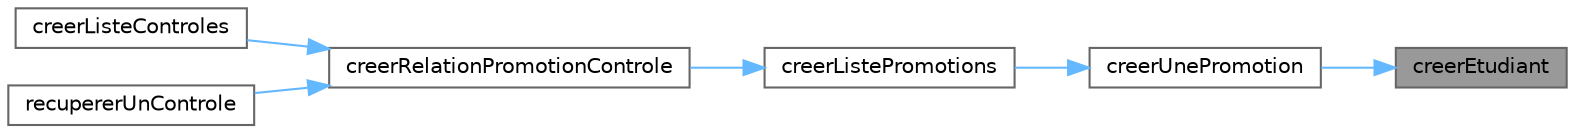 digraph "creerEtudiant"
{
 // LATEX_PDF_SIZE
  bgcolor="transparent";
  edge [fontname=Helvetica,fontsize=10,labelfontname=Helvetica,labelfontsize=10];
  node [fontname=Helvetica,fontsize=10,shape=box,height=0.2,width=0.4];
  rankdir="RL";
  Node1 [label="creerEtudiant",height=0.2,width=0.4,color="gray40", fillcolor="grey60", style="filled", fontcolor="black",tooltip="Créer un étudiant grâce à une ligne du CSV traité"];
  Node1 -> Node2 [dir="back",color="steelblue1",style="solid"];
  Node2 [label="creerUnePromotion",height=0.2,width=0.4,color="grey40", fillcolor="white", style="filled",URL="$creer_liste_promotions_8php.html#a1f57774be55816c3c2d993244c8d1dd4",tooltip="Fonction permettant de créer une promotion à partir de son nom."];
  Node2 -> Node3 [dir="back",color="steelblue1",style="solid"];
  Node3 [label="creerListePromotions",height=0.2,width=0.4,color="grey40", fillcolor="white", style="filled",URL="$creer_liste_promotions_8php.html#a3393f2f77a34c196e3410ba4be5f08f7",tooltip="Fonction permettant d'obtenir la liste de toutes les Promotion."];
  Node3 -> Node4 [dir="back",color="steelblue1",style="solid"];
  Node4 [label="creerRelationPromotionControle",height=0.2,width=0.4,color="grey40", fillcolor="white", style="filled",URL="$creer_liste_controles_8php.html#a6c7b70952f003cfbc34c98837ec70ca6",tooltip="Retourne un Controle en le mettant en relation avec une liste de nom de Promotion."];
  Node4 -> Node5 [dir="back",color="steelblue1",style="solid"];
  Node5 [label="creerListeControles",height=0.2,width=0.4,color="grey40", fillcolor="white", style="filled",URL="$creer_liste_controles_8php.html#a462c64b079e00ff5faef9b0ebdd25e76",tooltip="Cette fonction retourne la liste des contrôles sans les liens."];
  Node4 -> Node6 [dir="back",color="steelblue1",style="solid"];
  Node6 [label="recupererUnControle",height=0.2,width=0.4,color="grey40", fillcolor="white", style="filled",URL="$creer_liste_controles_8php.html#ad6a4de4265916616c7c9d10f7a93fd89",tooltip="Retourne un Controle selon un id donné (= ligne dans le CSV sans l'entête)"];
}
